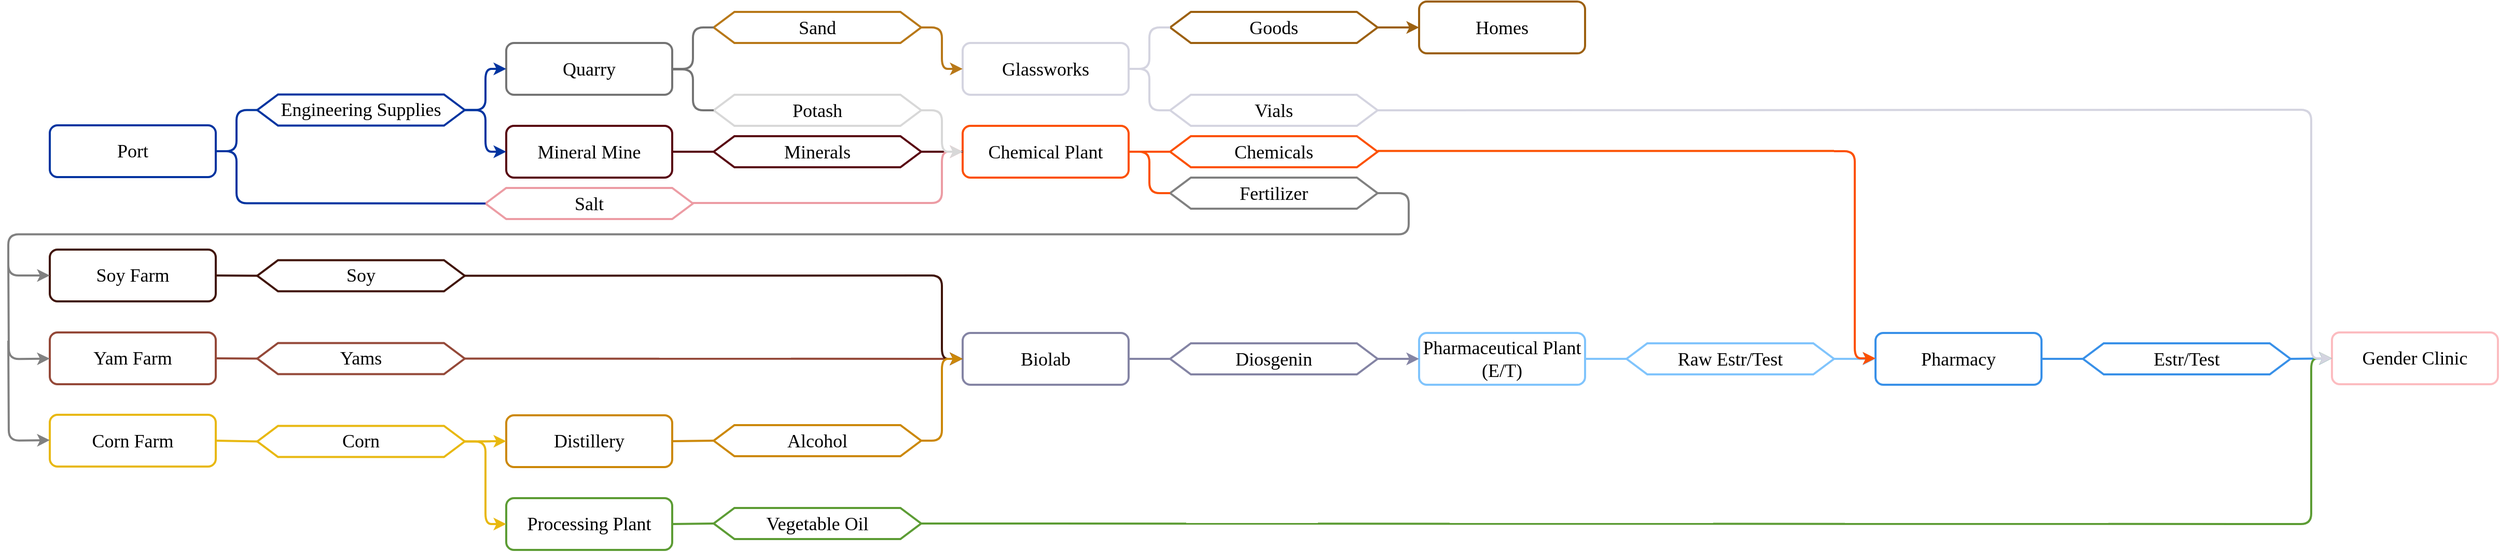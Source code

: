 <mxfile version="23.1.8" type="device">
  <diagram id="C5RBs43oDa-KdzZeNtuy" name="Page-1">
    <mxGraphModel dx="3434" dy="1356" grid="1" gridSize="10" guides="1" tooltips="1" connect="1" arrows="1" fold="1" page="1" pageScale="1" pageWidth="827" pageHeight="1169" math="0" shadow="0">
      <root>
        <mxCell id="WIyWlLk6GJQsqaUBKTNV-0" />
        <mxCell id="WIyWlLk6GJQsqaUBKTNV-1" parent="WIyWlLk6GJQsqaUBKTNV-0" />
        <mxCell id="E-AYg8Bf5Lori_xvNv5e-0" value="&lt;font style=&quot;font-size: 18px;&quot; face=&quot;Verdana&quot;&gt;Port&lt;/font&gt;" style="rounded=1;whiteSpace=wrap;html=1;fontSize=12;glass=0;strokeWidth=2;shadow=0;strokeColor=#0034a0;fillColor=none;" vertex="1" parent="WIyWlLk6GJQsqaUBKTNV-1">
          <mxGeometry x="-360" y="280" width="160" height="50" as="geometry" />
        </mxCell>
        <mxCell id="E-AYg8Bf5Lori_xvNv5e-3" value="&lt;font face=&quot;Tahoma&quot; style=&quot;font-size: 18px;&quot;&gt;Engineering Supplies&lt;/font&gt;" style="shape=hexagon;perimeter=hexagonPerimeter2;whiteSpace=wrap;html=1;fixedSize=1;strokeWidth=2;strokeColor=#0034a0;" vertex="1" parent="WIyWlLk6GJQsqaUBKTNV-1">
          <mxGeometry x="-160" y="250.25" width="200" height="30" as="geometry" />
        </mxCell>
        <mxCell id="E-AYg8Bf5Lori_xvNv5e-8" value="&lt;font style=&quot;font-size: 18px;&quot; face=&quot;Verdana&quot;&gt;Quarry&lt;/font&gt;" style="rounded=1;whiteSpace=wrap;html=1;fontSize=12;glass=0;strokeWidth=2;shadow=0;strokeColor=#747474;" vertex="1" parent="WIyWlLk6GJQsqaUBKTNV-1">
          <mxGeometry x="80" y="200.5" width="160" height="50" as="geometry" />
        </mxCell>
        <mxCell id="E-AYg8Bf5Lori_xvNv5e-10" value="&lt;font style=&quot;font-size: 18px;&quot; face=&quot;Verdana&quot;&gt;Mineral Mine&lt;/font&gt;" style="rounded=1;whiteSpace=wrap;html=1;fontSize=12;glass=0;strokeWidth=2;shadow=0;strokeColor=#580410;" vertex="1" parent="WIyWlLk6GJQsqaUBKTNV-1">
          <mxGeometry x="80" y="280.5" width="160" height="50" as="geometry" />
        </mxCell>
        <mxCell id="E-AYg8Bf5Lori_xvNv5e-12" value="&lt;font face=&quot;Tahoma&quot; style=&quot;font-size: 18px;&quot;&gt;Salt&lt;/font&gt;" style="shape=hexagon;perimeter=hexagonPerimeter2;whiteSpace=wrap;html=1;fixedSize=1;strokeWidth=2;strokeColor=#ec9ca4;" vertex="1" parent="WIyWlLk6GJQsqaUBKTNV-1">
          <mxGeometry x="60" y="340.5" width="200" height="30" as="geometry" />
        </mxCell>
        <mxCell id="E-AYg8Bf5Lori_xvNv5e-14" value="&lt;font face=&quot;Tahoma&quot; style=&quot;font-size: 18px;&quot;&gt;Sand&lt;/font&gt;" style="shape=hexagon;perimeter=hexagonPerimeter2;whiteSpace=wrap;html=1;fixedSize=1;strokeWidth=2;strokeColor=#b87818;" vertex="1" parent="WIyWlLk6GJQsqaUBKTNV-1">
          <mxGeometry x="280" y="170.5" width="200" height="30" as="geometry" />
        </mxCell>
        <mxCell id="E-AYg8Bf5Lori_xvNv5e-15" value="&lt;font face=&quot;Tahoma&quot; style=&quot;font-size: 18px;&quot;&gt;Potash&lt;/font&gt;" style="shape=hexagon;perimeter=hexagonPerimeter2;whiteSpace=wrap;html=1;fixedSize=1;strokeWidth=2;strokeColor=#d8d8d8;" vertex="1" parent="WIyWlLk6GJQsqaUBKTNV-1">
          <mxGeometry x="280" y="250.5" width="200" height="30" as="geometry" />
        </mxCell>
        <mxCell id="E-AYg8Bf5Lori_xvNv5e-16" value="&lt;font face=&quot;Tahoma&quot; style=&quot;font-size: 18px;&quot;&gt;Minerals&lt;/font&gt;" style="shape=hexagon;perimeter=hexagonPerimeter2;whiteSpace=wrap;html=1;fixedSize=1;strokeWidth=2;strokeColor=#580410;" vertex="1" parent="WIyWlLk6GJQsqaUBKTNV-1">
          <mxGeometry x="280" y="290.5" width="200" height="30" as="geometry" />
        </mxCell>
        <mxCell id="E-AYg8Bf5Lori_xvNv5e-26" value="" style="endArrow=none;html=1;rounded=0;strokeWidth=2;exitX=1;exitY=0.5;exitDx=0;exitDy=0;entryX=0;entryY=0.5;entryDx=0;entryDy=0;strokeColor=#580410;" edge="1" parent="WIyWlLk6GJQsqaUBKTNV-1" source="E-AYg8Bf5Lori_xvNv5e-10" target="E-AYg8Bf5Lori_xvNv5e-16">
          <mxGeometry width="50" height="50" relative="1" as="geometry">
            <mxPoint x="240" y="300.5" as="sourcePoint" />
            <mxPoint x="320" y="300.5" as="targetPoint" />
          </mxGeometry>
        </mxCell>
        <mxCell id="E-AYg8Bf5Lori_xvNv5e-28" value="" style="endArrow=none;html=1;rounded=0;strokeWidth=2;entryX=0;entryY=0.5;entryDx=0;entryDy=0;strokeColor=#0034a0;" edge="1" parent="WIyWlLk6GJQsqaUBKTNV-1" target="E-AYg8Bf5Lori_xvNv5e-12">
          <mxGeometry width="50" height="50" relative="1" as="geometry">
            <mxPoint x="-160" y="355.25" as="sourcePoint" />
            <mxPoint x="330" y="344.75" as="targetPoint" />
          </mxGeometry>
        </mxCell>
        <mxCell id="E-AYg8Bf5Lori_xvNv5e-29" value="&lt;font style=&quot;font-size: 18px;&quot; face=&quot;Verdana&quot;&gt;Chemical Plant&lt;br&gt;&lt;/font&gt;" style="rounded=1;whiteSpace=wrap;html=1;fontSize=12;glass=0;strokeWidth=2;shadow=0;strokeColor=#fc5000;" vertex="1" parent="WIyWlLk6GJQsqaUBKTNV-1">
          <mxGeometry x="520" y="280.5" width="160" height="50" as="geometry" />
        </mxCell>
        <mxCell id="E-AYg8Bf5Lori_xvNv5e-30" value="" style="endArrow=none;html=1;rounded=0;strokeWidth=2;exitX=1;exitY=0.5;exitDx=0;exitDy=0;entryX=0;entryY=0.5;entryDx=0;entryDy=0;strokeColor=#580410;" edge="1" parent="WIyWlLk6GJQsqaUBKTNV-1" source="E-AYg8Bf5Lori_xvNv5e-16" target="E-AYg8Bf5Lori_xvNv5e-29">
          <mxGeometry width="50" height="50" relative="1" as="geometry">
            <mxPoint x="500" y="305" as="sourcePoint" />
            <mxPoint x="580" y="305" as="targetPoint" />
          </mxGeometry>
        </mxCell>
        <mxCell id="E-AYg8Bf5Lori_xvNv5e-35" value="" style="endArrow=none;html=1;rounded=0;strokeWidth=2;exitX=1;exitY=0.317;exitDx=0;exitDy=0;exitPerimeter=0;strokeColor=#ec9ca4;" edge="1" parent="WIyWlLk6GJQsqaUBKTNV-1">
          <mxGeometry width="50" height="50" relative="1" as="geometry">
            <mxPoint x="260" y="355.01" as="sourcePoint" />
            <mxPoint x="480" y="355" as="targetPoint" />
          </mxGeometry>
        </mxCell>
        <mxCell id="E-AYg8Bf5Lori_xvNv5e-36" value="&lt;font style=&quot;font-size: 18px;&quot; face=&quot;Verdana&quot;&gt;Glassworks&lt;/font&gt;" style="rounded=1;whiteSpace=wrap;html=1;fontSize=12;glass=0;strokeWidth=2;shadow=0;strokeColor=#d4d4e0;" vertex="1" parent="WIyWlLk6GJQsqaUBKTNV-1">
          <mxGeometry x="520" y="200.5" width="160" height="50" as="geometry" />
        </mxCell>
        <mxCell id="E-AYg8Bf5Lori_xvNv5e-37" value="&lt;font style=&quot;font-size: 18px;&quot; face=&quot;Verdana&quot;&gt;Homes&lt;/font&gt;" style="rounded=1;whiteSpace=wrap;html=1;fontSize=12;glass=0;strokeWidth=2;shadow=0;strokeColor=#9C6010;" vertex="1" parent="WIyWlLk6GJQsqaUBKTNV-1">
          <mxGeometry x="960" y="160.5" width="160" height="50" as="geometry" />
        </mxCell>
        <mxCell id="E-AYg8Bf5Lori_xvNv5e-39" value="&lt;font face=&quot;Tahoma&quot; style=&quot;font-size: 18px;&quot;&gt;Vials&lt;/font&gt;" style="shape=hexagon;perimeter=hexagonPerimeter2;whiteSpace=wrap;html=1;fixedSize=1;strokeWidth=2;strokeColor=#d4d4e0;" vertex="1" parent="WIyWlLk6GJQsqaUBKTNV-1">
          <mxGeometry x="720" y="250.5" width="200" height="30" as="geometry" />
        </mxCell>
        <mxCell id="E-AYg8Bf5Lori_xvNv5e-40" value="&lt;font face=&quot;Tahoma&quot; style=&quot;font-size: 18px;&quot;&gt;Goods&lt;/font&gt;" style="shape=hexagon;perimeter=hexagonPerimeter2;whiteSpace=wrap;html=1;fixedSize=1;strokeWidth=2;strokeColor=#9C6010;" vertex="1" parent="WIyWlLk6GJQsqaUBKTNV-1">
          <mxGeometry x="720" y="170.5" width="200" height="30" as="geometry" />
        </mxCell>
        <mxCell id="E-AYg8Bf5Lori_xvNv5e-43" value="&lt;font face=&quot;Tahoma&quot; style=&quot;font-size: 18px;&quot;&gt;Chemicals&lt;/font&gt;" style="shape=hexagon;perimeter=hexagonPerimeter2;whiteSpace=wrap;html=1;fixedSize=1;strokeWidth=2;strokeColor=#fc5000;" vertex="1" parent="WIyWlLk6GJQsqaUBKTNV-1">
          <mxGeometry x="720" y="290.5" width="200" height="30" as="geometry" />
        </mxCell>
        <mxCell id="E-AYg8Bf5Lori_xvNv5e-44" value="&lt;font face=&quot;Tahoma&quot; style=&quot;font-size: 18px;&quot;&gt;Fertilizer&lt;/font&gt;" style="shape=hexagon;perimeter=hexagonPerimeter2;whiteSpace=wrap;html=1;fixedSize=1;strokeWidth=2;strokeColor=#808080;" vertex="1" parent="WIyWlLk6GJQsqaUBKTNV-1">
          <mxGeometry x="720" y="330.5" width="200" height="30" as="geometry" />
        </mxCell>
        <mxCell id="E-AYg8Bf5Lori_xvNv5e-45" value="" style="endArrow=none;html=1;rounded=0;strokeWidth=2;exitX=1;exitY=0.5;exitDx=0;exitDy=0;entryX=0;entryY=0.5;entryDx=0;entryDy=0;strokeColor=#fc5000;" edge="1" parent="WIyWlLk6GJQsqaUBKTNV-1" source="E-AYg8Bf5Lori_xvNv5e-29" target="E-AYg8Bf5Lori_xvNv5e-43">
          <mxGeometry width="50" height="50" relative="1" as="geometry">
            <mxPoint x="690" y="319.5" as="sourcePoint" />
            <mxPoint x="770" y="319.5" as="targetPoint" />
          </mxGeometry>
        </mxCell>
        <mxCell id="E-AYg8Bf5Lori_xvNv5e-47" value="" style="endArrow=classic;html=1;rounded=0;strokeWidth=2;exitX=1;exitY=0.5;exitDx=0;exitDy=0;entryX=0;entryY=0.5;entryDx=0;entryDy=0;endFill=1;strokeColor=#9c6010;" edge="1" parent="WIyWlLk6GJQsqaUBKTNV-1" source="E-AYg8Bf5Lori_xvNv5e-40" target="E-AYg8Bf5Lori_xvNv5e-37">
          <mxGeometry width="50" height="50" relative="1" as="geometry">
            <mxPoint x="900" y="220.5" as="sourcePoint" />
            <mxPoint x="980" y="220.5" as="targetPoint" />
          </mxGeometry>
        </mxCell>
        <mxCell id="E-AYg8Bf5Lori_xvNv5e-48" value="&lt;font style=&quot;font-size: 18px;&quot; face=&quot;Verdana&quot;&gt;Soy Farm&lt;/font&gt;" style="rounded=1;whiteSpace=wrap;html=1;fontSize=12;glass=0;strokeWidth=2;shadow=0;strokeColor=#401408;" vertex="1" parent="WIyWlLk6GJQsqaUBKTNV-1">
          <mxGeometry x="-360" y="400" width="160" height="50" as="geometry" />
        </mxCell>
        <mxCell id="E-AYg8Bf5Lori_xvNv5e-50" value="&lt;font style=&quot;font-size: 18px;&quot; face=&quot;Verdana&quot;&gt;Yam Farm&lt;/font&gt;" style="rounded=1;whiteSpace=wrap;html=1;fontSize=12;glass=0;strokeWidth=2;shadow=0;strokeColor=#944838;" vertex="1" parent="WIyWlLk6GJQsqaUBKTNV-1">
          <mxGeometry x="-360" y="480" width="160" height="50" as="geometry" />
        </mxCell>
        <mxCell id="E-AYg8Bf5Lori_xvNv5e-51" value="&lt;font style=&quot;font-size: 18px;&quot; face=&quot;Verdana&quot;&gt;Corn Farm&lt;/font&gt;" style="rounded=1;whiteSpace=wrap;html=1;fontSize=12;glass=0;strokeWidth=2;shadow=0;strokeColor=#e8b810;" vertex="1" parent="WIyWlLk6GJQsqaUBKTNV-1">
          <mxGeometry x="-360" y="559.5" width="160" height="50" as="geometry" />
        </mxCell>
        <mxCell id="E-AYg8Bf5Lori_xvNv5e-55" value="" style="endArrow=none;html=1;rounded=1;strokeColor=#808080;strokeWidth=2;edgeStyle=entityRelationEdgeStyle;exitX=1;exitY=0.5;exitDx=0;exitDy=0;endFill=0;" edge="1" parent="WIyWlLk6GJQsqaUBKTNV-1" source="E-AYg8Bf5Lori_xvNv5e-44">
          <mxGeometry width="50" height="50" relative="1" as="geometry">
            <mxPoint x="1100" y="350" as="sourcePoint" />
            <mxPoint x="-370" y="425" as="targetPoint" />
            <Array as="points">
              <mxPoint x="160" y="510" />
              <mxPoint x="80" y="460" />
            </Array>
          </mxGeometry>
        </mxCell>
        <mxCell id="E-AYg8Bf5Lori_xvNv5e-56" value="" style="endArrow=classic;html=1;rounded=0;strokeWidth=2;endFill=1;entryX=0;entryY=0.5;entryDx=0;entryDy=0;strokeColor=#808080;" edge="1" parent="WIyWlLk6GJQsqaUBKTNV-1" target="E-AYg8Bf5Lori_xvNv5e-48">
          <mxGeometry width="50" height="50" relative="1" as="geometry">
            <mxPoint x="-380" y="425" as="sourcePoint" />
            <mxPoint x="-370" y="425" as="targetPoint" />
          </mxGeometry>
        </mxCell>
        <mxCell id="E-AYg8Bf5Lori_xvNv5e-64" value="" style="endArrow=none;html=1;rounded=1;strokeColor=#808080;strokeWidth=2;edgeStyle=orthogonalEdgeStyle;endFill=0;startArrow=classic;startFill=1;" edge="1" parent="WIyWlLk6GJQsqaUBKTNV-1">
          <mxGeometry width="50" height="50" relative="1" as="geometry">
            <mxPoint x="-360" y="505.25" as="sourcePoint" />
            <mxPoint x="-400" y="410.25" as="targetPoint" />
          </mxGeometry>
        </mxCell>
        <mxCell id="E-AYg8Bf5Lori_xvNv5e-65" value="" style="endArrow=none;html=1;rounded=1;strokeColor=#808080;strokeWidth=2;edgeStyle=orthogonalEdgeStyle;endFill=0;startArrow=classic;startFill=1;" edge="1" parent="WIyWlLk6GJQsqaUBKTNV-1">
          <mxGeometry width="50" height="50" relative="1" as="geometry">
            <mxPoint x="-360" y="584" as="sourcePoint" />
            <mxPoint x="-400" y="488" as="targetPoint" />
          </mxGeometry>
        </mxCell>
        <mxCell id="E-AYg8Bf5Lori_xvNv5e-68" value="&lt;font face=&quot;Tahoma&quot; style=&quot;font-size: 18px;&quot;&gt;Soy&lt;/font&gt;" style="shape=hexagon;perimeter=hexagonPerimeter2;whiteSpace=wrap;html=1;fixedSize=1;strokeWidth=2;strokeColor=#401408;" vertex="1" parent="WIyWlLk6GJQsqaUBKTNV-1">
          <mxGeometry x="-160" y="410.25" width="200" height="30" as="geometry" />
        </mxCell>
        <mxCell id="E-AYg8Bf5Lori_xvNv5e-69" value="&lt;font face=&quot;Tahoma&quot; style=&quot;font-size: 18px;&quot;&gt;Yams&lt;/font&gt;" style="shape=hexagon;perimeter=hexagonPerimeter2;whiteSpace=wrap;html=1;fixedSize=1;strokeWidth=2;strokeColor=#944838;" vertex="1" parent="WIyWlLk6GJQsqaUBKTNV-1">
          <mxGeometry x="-160" y="490.25" width="200" height="30" as="geometry" />
        </mxCell>
        <mxCell id="E-AYg8Bf5Lori_xvNv5e-70" value="&lt;font face=&quot;Tahoma&quot; style=&quot;font-size: 18px;&quot;&gt;Corn&lt;/font&gt;" style="shape=hexagon;perimeter=hexagonPerimeter2;whiteSpace=wrap;html=1;fixedSize=1;strokeWidth=2;strokeColor=#e8b810;" vertex="1" parent="WIyWlLk6GJQsqaUBKTNV-1">
          <mxGeometry x="-160" y="570.25" width="200" height="30" as="geometry" />
        </mxCell>
        <mxCell id="E-AYg8Bf5Lori_xvNv5e-71" value="&lt;font style=&quot;font-size: 18px;&quot; face=&quot;Verdana&quot;&gt;Distillery&lt;br&gt;&lt;/font&gt;" style="rounded=1;whiteSpace=wrap;html=1;fontSize=12;glass=0;strokeWidth=2;shadow=0;strokeColor=#CC8808;" vertex="1" parent="WIyWlLk6GJQsqaUBKTNV-1">
          <mxGeometry x="80" y="560" width="160" height="50" as="geometry" />
        </mxCell>
        <mxCell id="E-AYg8Bf5Lori_xvNv5e-72" value="&lt;font style=&quot;font-size: 18px;&quot; face=&quot;Verdana&quot;&gt;Processing Plant&lt;br&gt;&lt;/font&gt;" style="rounded=1;whiteSpace=wrap;html=1;fontSize=12;glass=0;strokeWidth=2;shadow=0;strokeColor=#5c9c34;" vertex="1" parent="WIyWlLk6GJQsqaUBKTNV-1">
          <mxGeometry x="80" y="640" width="160" height="50" as="geometry" />
        </mxCell>
        <mxCell id="E-AYg8Bf5Lori_xvNv5e-73" value="" style="endArrow=none;html=1;rounded=0;strokeWidth=2;exitX=1;exitY=0.5;exitDx=0;exitDy=0;entryX=0;entryY=0.5;entryDx=0;entryDy=0;strokeColor=#401408;" edge="1" parent="WIyWlLk6GJQsqaUBKTNV-1" source="E-AYg8Bf5Lori_xvNv5e-48" target="E-AYg8Bf5Lori_xvNv5e-68">
          <mxGeometry width="50" height="50" relative="1" as="geometry">
            <mxPoint x="-190" y="440" as="sourcePoint" />
            <mxPoint x="-110" y="440" as="targetPoint" />
          </mxGeometry>
        </mxCell>
        <mxCell id="E-AYg8Bf5Lori_xvNv5e-74" value="" style="endArrow=none;html=1;rounded=0;strokeWidth=2;exitX=1;exitY=0.5;exitDx=0;exitDy=0;entryX=0;entryY=0.5;entryDx=0;entryDy=0;strokeColor=#944838;" edge="1" parent="WIyWlLk6GJQsqaUBKTNV-1" source="E-AYg8Bf5Lori_xvNv5e-50" target="E-AYg8Bf5Lori_xvNv5e-69">
          <mxGeometry width="50" height="50" relative="1" as="geometry">
            <mxPoint x="-180" y="480" as="sourcePoint" />
            <mxPoint x="-100" y="480" as="targetPoint" />
          </mxGeometry>
        </mxCell>
        <mxCell id="E-AYg8Bf5Lori_xvNv5e-75" value="" style="endArrow=none;html=1;rounded=0;strokeWidth=2;exitX=1;exitY=0.5;exitDx=0;exitDy=0;entryX=0;entryY=0.5;entryDx=0;entryDy=0;strokeColor=#e8b810;" edge="1" parent="WIyWlLk6GJQsqaUBKTNV-1" source="E-AYg8Bf5Lori_xvNv5e-51" target="E-AYg8Bf5Lori_xvNv5e-70">
          <mxGeometry width="50" height="50" relative="1" as="geometry">
            <mxPoint x="-186" y="559.5" as="sourcePoint" />
            <mxPoint x="-106" y="559.5" as="targetPoint" />
          </mxGeometry>
        </mxCell>
        <mxCell id="E-AYg8Bf5Lori_xvNv5e-76" value="" style="endArrow=classic;html=1;rounded=1;strokeColor=#e8b810;strokeWidth=2;edgeStyle=entityRelationEdgeStyle;entryX=0;entryY=0.5;entryDx=0;entryDy=0;endFill=1;exitX=1;exitY=0.5;exitDx=0;exitDy=0;" edge="1" parent="WIyWlLk6GJQsqaUBKTNV-1" source="E-AYg8Bf5Lori_xvNv5e-70" target="E-AYg8Bf5Lori_xvNv5e-71">
          <mxGeometry width="50" height="50" relative="1" as="geometry">
            <mxPoint x="40" y="565.25" as="sourcePoint" />
            <mxPoint x="120" y="525.25" as="targetPoint" />
            <Array as="points">
              <mxPoint x="-280" y="750.25" />
            </Array>
          </mxGeometry>
        </mxCell>
        <mxCell id="E-AYg8Bf5Lori_xvNv5e-78" value="&lt;font face=&quot;Tahoma&quot; style=&quot;font-size: 18px;&quot;&gt;Alcohol&lt;/font&gt;" style="shape=hexagon;perimeter=hexagonPerimeter2;whiteSpace=wrap;html=1;fixedSize=1;strokeWidth=2;strokeColor=#cc8808;" vertex="1" parent="WIyWlLk6GJQsqaUBKTNV-1">
          <mxGeometry x="280" y="569.5" width="200" height="30" as="geometry" />
        </mxCell>
        <mxCell id="E-AYg8Bf5Lori_xvNv5e-79" value="" style="endArrow=none;html=1;rounded=0;strokeWidth=2;exitX=1;exitY=0.5;exitDx=0;exitDy=0;entryX=0;entryY=0.5;entryDx=0;entryDy=0;strokeColor=#CC8808;" edge="1" parent="WIyWlLk6GJQsqaUBKTNV-1" source="E-AYg8Bf5Lori_xvNv5e-71" target="E-AYg8Bf5Lori_xvNv5e-78">
          <mxGeometry width="50" height="50" relative="1" as="geometry">
            <mxPoint x="250" y="560" as="sourcePoint" />
            <mxPoint x="330" y="560" as="targetPoint" />
          </mxGeometry>
        </mxCell>
        <mxCell id="E-AYg8Bf5Lori_xvNv5e-80" value="&lt;font face=&quot;Tahoma&quot; style=&quot;font-size: 18px;&quot;&gt;Vegetable Oil&lt;/font&gt;" style="shape=hexagon;perimeter=hexagonPerimeter2;whiteSpace=wrap;html=1;fixedSize=1;strokeWidth=2;strokeColor=#5c9c34;" vertex="1" parent="WIyWlLk6GJQsqaUBKTNV-1">
          <mxGeometry x="280" y="649.5" width="200" height="30" as="geometry" />
        </mxCell>
        <mxCell id="E-AYg8Bf5Lori_xvNv5e-81" value="" style="endArrow=none;html=1;rounded=0;strokeWidth=2;exitX=1;exitY=0.5;exitDx=0;exitDy=0;entryX=0;entryY=0.5;entryDx=0;entryDy=0;strokeColor=#5c9c34;" edge="1" parent="WIyWlLk6GJQsqaUBKTNV-1" source="E-AYg8Bf5Lori_xvNv5e-72" target="E-AYg8Bf5Lori_xvNv5e-80">
          <mxGeometry width="50" height="50" relative="1" as="geometry">
            <mxPoint x="250" y="640" as="sourcePoint" />
            <mxPoint x="330" y="640" as="targetPoint" />
          </mxGeometry>
        </mxCell>
        <mxCell id="E-AYg8Bf5Lori_xvNv5e-82" value="&lt;font style=&quot;font-size: 18px;&quot; face=&quot;Verdana&quot;&gt;Biolab&lt;/font&gt;" style="rounded=1;whiteSpace=wrap;html=1;fontSize=12;glass=0;strokeWidth=2;shadow=0;strokeColor=#8484A4;" vertex="1" parent="WIyWlLk6GJQsqaUBKTNV-1">
          <mxGeometry x="520" y="480.5" width="160" height="50" as="geometry" />
        </mxCell>
        <mxCell id="E-AYg8Bf5Lori_xvNv5e-93" value="" style="endArrow=classic;html=1;rounded=0;strokeWidth=2;exitX=1;exitY=0.5;exitDx=0;exitDy=0;entryX=0;entryY=0.5;entryDx=0;entryDy=0;endFill=1;strokeColor=#944838;" edge="1" parent="WIyWlLk6GJQsqaUBKTNV-1" source="E-AYg8Bf5Lori_xvNv5e-69" target="E-AYg8Bf5Lori_xvNv5e-82">
          <mxGeometry width="50" height="50" relative="1" as="geometry">
            <mxPoint x="80" y="500.25" as="sourcePoint" />
            <mxPoint x="160" y="500.25" as="targetPoint" />
          </mxGeometry>
        </mxCell>
        <mxCell id="E-AYg8Bf5Lori_xvNv5e-95" value="" style="endArrow=none;html=1;rounded=0;strokeWidth=2;exitX=1;exitY=0.5;exitDx=0;exitDy=0;strokeColor=#401408;" edge="1" parent="WIyWlLk6GJQsqaUBKTNV-1">
          <mxGeometry width="50" height="50" relative="1" as="geometry">
            <mxPoint x="40" y="425.25" as="sourcePoint" />
            <mxPoint x="480" y="425" as="targetPoint" />
          </mxGeometry>
        </mxCell>
        <mxCell id="E-AYg8Bf5Lori_xvNv5e-96" value="&lt;font face=&quot;Tahoma&quot; style=&quot;font-size: 18px;&quot;&gt;Diosgenin&lt;/font&gt;" style="shape=hexagon;perimeter=hexagonPerimeter2;whiteSpace=wrap;html=1;fixedSize=1;strokeWidth=2;strokeColor=#8484A4;" vertex="1" parent="WIyWlLk6GJQsqaUBKTNV-1">
          <mxGeometry x="720" y="490.5" width="200" height="30" as="geometry" />
        </mxCell>
        <mxCell id="E-AYg8Bf5Lori_xvNv5e-97" value="" style="endArrow=none;html=1;rounded=0;strokeWidth=2;exitX=1;exitY=0.5;exitDx=0;exitDy=0;entryX=0;entryY=0.5;entryDx=0;entryDy=0;strokeColor=#8484A4;" edge="1" parent="WIyWlLk6GJQsqaUBKTNV-1" source="E-AYg8Bf5Lori_xvNv5e-82" target="E-AYg8Bf5Lori_xvNv5e-96">
          <mxGeometry width="50" height="50" relative="1" as="geometry">
            <mxPoint x="700" y="481.5" as="sourcePoint" />
            <mxPoint x="760" y="505.5" as="targetPoint" />
          </mxGeometry>
        </mxCell>
        <mxCell id="E-AYg8Bf5Lori_xvNv5e-98" value="&lt;font style=&quot;font-size: 18px;&quot; face=&quot;Verdana&quot;&gt;Pharmaceutical Plant (E/T)&lt;/font&gt;" style="rounded=1;whiteSpace=wrap;html=1;fontSize=12;glass=0;strokeWidth=2;shadow=0;strokeColor=#80C4FC;" vertex="1" parent="WIyWlLk6GJQsqaUBKTNV-1">
          <mxGeometry x="960" y="480.5" width="160" height="50" as="geometry" />
        </mxCell>
        <mxCell id="E-AYg8Bf5Lori_xvNv5e-99" value="" style="endArrow=classic;html=1;rounded=0;strokeWidth=2;exitX=1;exitY=0.5;exitDx=0;exitDy=0;entryX=0;entryY=0.5;entryDx=0;entryDy=0;endFill=1;strokeColor=#8484a4;" edge="1" parent="WIyWlLk6GJQsqaUBKTNV-1" source="E-AYg8Bf5Lori_xvNv5e-96" target="E-AYg8Bf5Lori_xvNv5e-98">
          <mxGeometry width="50" height="50" relative="1" as="geometry">
            <mxPoint x="920" y="489.5" as="sourcePoint" />
            <mxPoint x="1000" y="489.5" as="targetPoint" />
          </mxGeometry>
        </mxCell>
        <mxCell id="E-AYg8Bf5Lori_xvNv5e-100" value="&lt;font face=&quot;Tahoma&quot;&gt;&lt;span style=&quot;font-size: 18px;&quot;&gt;Raw Estr/Test&lt;/span&gt;&lt;/font&gt;" style="shape=hexagon;perimeter=hexagonPerimeter2;whiteSpace=wrap;html=1;fixedSize=1;strokeWidth=2;strokeColor=#80C4FC;" vertex="1" parent="WIyWlLk6GJQsqaUBKTNV-1">
          <mxGeometry x="1160" y="490.5" width="200" height="30" as="geometry" />
        </mxCell>
        <mxCell id="E-AYg8Bf5Lori_xvNv5e-101" value="" style="endArrow=none;html=1;rounded=0;strokeWidth=2;exitX=1;exitY=0.5;exitDx=0;exitDy=0;entryX=0;entryY=0.5;entryDx=0;entryDy=0;strokeColor=#80C4FC;" edge="1" parent="WIyWlLk6GJQsqaUBKTNV-1" source="E-AYg8Bf5Lori_xvNv5e-98" target="E-AYg8Bf5Lori_xvNv5e-100">
          <mxGeometry width="50" height="50" relative="1" as="geometry">
            <mxPoint x="1140" y="480.5" as="sourcePoint" />
            <mxPoint x="1220" y="480.5" as="targetPoint" />
          </mxGeometry>
        </mxCell>
        <mxCell id="E-AYg8Bf5Lori_xvNv5e-102" value="&lt;font style=&quot;font-size: 18px;&quot; face=&quot;Verdana&quot;&gt;Pharmacy&lt;/font&gt;" style="rounded=1;whiteSpace=wrap;html=1;fontSize=12;glass=0;strokeWidth=2;shadow=0;strokeColor=#3890E8;" vertex="1" parent="WIyWlLk6GJQsqaUBKTNV-1">
          <mxGeometry x="1400" y="480.5" width="160" height="50" as="geometry" />
        </mxCell>
        <mxCell id="E-AYg8Bf5Lori_xvNv5e-109" value="" style="endArrow=classic;html=1;rounded=0;strokeWidth=2;exitX=1;exitY=0.5;exitDx=0;exitDy=0;entryX=0;entryY=0.5;entryDx=0;entryDy=0;endFill=1;strokeColor=#80c4fc;" edge="1" parent="WIyWlLk6GJQsqaUBKTNV-1" source="E-AYg8Bf5Lori_xvNv5e-100" target="E-AYg8Bf5Lori_xvNv5e-102">
          <mxGeometry width="50" height="50" relative="1" as="geometry">
            <mxPoint x="1350" y="450.5" as="sourcePoint" />
            <mxPoint x="1430" y="450.5" as="targetPoint" />
          </mxGeometry>
        </mxCell>
        <mxCell id="E-AYg8Bf5Lori_xvNv5e-110" value="" style="endArrow=none;html=1;rounded=0;strokeWidth=2;exitX=1;exitY=0.317;exitDx=0;exitDy=0;exitPerimeter=0;strokeColor=#fc5000;" edge="1" parent="WIyWlLk6GJQsqaUBKTNV-1">
          <mxGeometry width="50" height="50" relative="1" as="geometry">
            <mxPoint x="920" y="304.72" as="sourcePoint" />
            <mxPoint x="1360" y="304.71" as="targetPoint" />
          </mxGeometry>
        </mxCell>
        <mxCell id="E-AYg8Bf5Lori_xvNv5e-111" value="" style="endArrow=none;html=1;rounded=0;strokeWidth=2;exitX=1;exitY=0.5;exitDx=0;exitDy=0;strokeColor=#5c9c34;" edge="1" parent="WIyWlLk6GJQsqaUBKTNV-1" source="E-AYg8Bf5Lori_xvNv5e-80">
          <mxGeometry width="50" height="50" relative="1" as="geometry">
            <mxPoint x="480" y="669.5" as="sourcePoint" />
            <mxPoint x="1800" y="665" as="targetPoint" />
          </mxGeometry>
        </mxCell>
        <mxCell id="E-AYg8Bf5Lori_xvNv5e-113" value="&lt;font face=&quot;Tahoma&quot; style=&quot;font-size: 18px;&quot;&gt;Estr/Test&lt;/font&gt;" style="shape=hexagon;perimeter=hexagonPerimeter2;whiteSpace=wrap;html=1;fixedSize=1;strokeWidth=2;strokeColor=#3890E8;" vertex="1" parent="WIyWlLk6GJQsqaUBKTNV-1">
          <mxGeometry x="1600" y="490.5" width="200" height="30" as="geometry" />
        </mxCell>
        <mxCell id="E-AYg8Bf5Lori_xvNv5e-114" value="" style="endArrow=none;html=1;rounded=0;strokeWidth=2;exitX=1;exitY=0.5;exitDx=0;exitDy=0;entryX=0;entryY=0.5;entryDx=0;entryDy=0;strokeColor=#3890E8;" edge="1" parent="WIyWlLk6GJQsqaUBKTNV-1" source="E-AYg8Bf5Lori_xvNv5e-102" target="E-AYg8Bf5Lori_xvNv5e-113">
          <mxGeometry width="50" height="50" relative="1" as="geometry">
            <mxPoint x="1570" y="450.5" as="sourcePoint" />
            <mxPoint x="1650" y="450.5" as="targetPoint" />
          </mxGeometry>
        </mxCell>
        <mxCell id="E-AYg8Bf5Lori_xvNv5e-115" value="&lt;font style=&quot;font-size: 18px;&quot; face=&quot;Verdana&quot;&gt;Gender Clinic&lt;/font&gt;" style="rounded=1;whiteSpace=wrap;html=1;fontSize=12;glass=0;strokeWidth=2;shadow=0;strokeColor=#fcbcc0;" vertex="1" parent="WIyWlLk6GJQsqaUBKTNV-1">
          <mxGeometry x="1840" y="480" width="160" height="50" as="geometry" />
        </mxCell>
        <mxCell id="E-AYg8Bf5Lori_xvNv5e-116" value="" style="endArrow=classic;html=1;rounded=0;strokeWidth=2;exitX=1;exitY=0.5;exitDx=0;exitDy=0;entryX=0;entryY=0.5;entryDx=0;entryDy=0;endFill=1;strokeColor=#3890e8;" edge="1" parent="WIyWlLk6GJQsqaUBKTNV-1" source="E-AYg8Bf5Lori_xvNv5e-113" target="E-AYg8Bf5Lori_xvNv5e-115">
          <mxGeometry width="50" height="50" relative="1" as="geometry">
            <mxPoint x="1760" y="505" as="sourcePoint" />
            <mxPoint x="1830" y="479" as="targetPoint" />
          </mxGeometry>
        </mxCell>
        <mxCell id="E-AYg8Bf5Lori_xvNv5e-118" value="" style="endArrow=none;html=1;rounded=0;strokeWidth=2;exitX=1;exitY=0.5;exitDx=0;exitDy=0;strokeColor=#d4d4e0;" edge="1" parent="WIyWlLk6GJQsqaUBKTNV-1" source="E-AYg8Bf5Lori_xvNv5e-39">
          <mxGeometry width="50" height="50" relative="1" as="geometry">
            <mxPoint x="920" y="270.5" as="sourcePoint" />
            <mxPoint x="1800" y="265" as="targetPoint" />
          </mxGeometry>
        </mxCell>
        <mxCell id="E-AYg8Bf5Lori_xvNv5e-124" value="" style="endArrow=none;html=1;rounded=1;strokeColor=#0034a0;strokeWidth=2;endFill=0;edgeStyle=elbowEdgeStyle;entryX=0;entryY=0.5;entryDx=0;entryDy=0;exitX=1;exitY=0.5;exitDx=0;exitDy=0;" edge="1" parent="WIyWlLk6GJQsqaUBKTNV-1" source="E-AYg8Bf5Lori_xvNv5e-0" target="E-AYg8Bf5Lori_xvNv5e-3">
          <mxGeometry width="50" height="50" relative="1" as="geometry">
            <mxPoint x="-170" y="300" as="sourcePoint" />
            <mxPoint x="-150" y="245.25" as="targetPoint" />
          </mxGeometry>
        </mxCell>
        <mxCell id="E-AYg8Bf5Lori_xvNv5e-125" value="" style="endArrow=none;html=1;rounded=1;strokeColor=#0034a0;strokeWidth=2;endFill=0;edgeStyle=elbowEdgeStyle;" edge="1" parent="WIyWlLk6GJQsqaUBKTNV-1">
          <mxGeometry width="50" height="50" relative="1" as="geometry">
            <mxPoint x="-200" y="305" as="sourcePoint" />
            <mxPoint x="-160" y="355.25" as="targetPoint" />
          </mxGeometry>
        </mxCell>
        <mxCell id="E-AYg8Bf5Lori_xvNv5e-126" value="" style="endArrow=classic;html=1;rounded=1;strokeColor=#0034a0;strokeWidth=2;endFill=1;edgeStyle=elbowEdgeStyle;exitX=1;exitY=0.5;exitDx=0;exitDy=0;entryX=0;entryY=0.5;entryDx=0;entryDy=0;" edge="1" parent="WIyWlLk6GJQsqaUBKTNV-1" source="E-AYg8Bf5Lori_xvNv5e-3" target="E-AYg8Bf5Lori_xvNv5e-8">
          <mxGeometry width="50" height="50" relative="1" as="geometry">
            <mxPoint x="40" y="260" as="sourcePoint" />
            <mxPoint x="80" y="220" as="targetPoint" />
            <Array as="points">
              <mxPoint x="60" y="230" />
            </Array>
          </mxGeometry>
        </mxCell>
        <mxCell id="E-AYg8Bf5Lori_xvNv5e-127" value="" style="endArrow=classic;html=1;rounded=1;strokeColor=#0034a0;strokeWidth=2;endFill=1;edgeStyle=elbowEdgeStyle;exitX=1;exitY=0.5;exitDx=0;exitDy=0;entryX=0;entryY=0.5;entryDx=0;entryDy=0;" edge="1" parent="WIyWlLk6GJQsqaUBKTNV-1" source="E-AYg8Bf5Lori_xvNv5e-3" target="E-AYg8Bf5Lori_xvNv5e-10">
          <mxGeometry width="50" height="50" relative="1" as="geometry">
            <mxPoint x="30" y="280" as="sourcePoint" />
            <mxPoint x="70" y="320" as="targetPoint" />
          </mxGeometry>
        </mxCell>
        <mxCell id="E-AYg8Bf5Lori_xvNv5e-128" value="" style="endArrow=classic;html=1;rounded=1;strokeColor=#e8b810;strokeWidth=2;endFill=1;edgeStyle=elbowEdgeStyle;exitX=1;exitY=0.5;exitDx=0;exitDy=0;entryX=0;entryY=0.5;entryDx=0;entryDy=0;" edge="1" parent="WIyWlLk6GJQsqaUBKTNV-1" source="E-AYg8Bf5Lori_xvNv5e-70" target="E-AYg8Bf5Lori_xvNv5e-72">
          <mxGeometry width="50" height="50" relative="1" as="geometry">
            <mxPoint x="40" y="610" as="sourcePoint" />
            <mxPoint x="80" y="650" as="targetPoint" />
          </mxGeometry>
        </mxCell>
        <mxCell id="E-AYg8Bf5Lori_xvNv5e-129" value="" style="endArrow=none;html=1;rounded=1;strokeColor=#747474;strokeWidth=2;endFill=0;edgeStyle=elbowEdgeStyle;exitX=1;exitY=0.5;exitDx=0;exitDy=0;entryX=0;entryY=0.5;entryDx=0;entryDy=0;" edge="1" parent="WIyWlLk6GJQsqaUBKTNV-1" source="E-AYg8Bf5Lori_xvNv5e-8" target="E-AYg8Bf5Lori_xvNv5e-14">
          <mxGeometry width="50" height="50" relative="1" as="geometry">
            <mxPoint x="240" y="230" as="sourcePoint" />
            <mxPoint x="280" y="190" as="targetPoint" />
          </mxGeometry>
        </mxCell>
        <mxCell id="E-AYg8Bf5Lori_xvNv5e-130" value="" style="endArrow=none;html=1;rounded=1;strokeColor=#747474;strokeWidth=2;endFill=0;edgeStyle=elbowEdgeStyle;entryX=0;entryY=0.5;entryDx=0;entryDy=0;" edge="1" parent="WIyWlLk6GJQsqaUBKTNV-1" target="E-AYg8Bf5Lori_xvNv5e-15">
          <mxGeometry width="50" height="50" relative="1" as="geometry">
            <mxPoint x="240" y="226" as="sourcePoint" />
            <mxPoint x="280" y="310" as="targetPoint" />
          </mxGeometry>
        </mxCell>
        <mxCell id="E-AYg8Bf5Lori_xvNv5e-134" value="" style="endArrow=classic;html=1;rounded=1;strokeColor=#b87818;strokeWidth=2;endFill=1;edgeStyle=elbowEdgeStyle;exitX=1;exitY=0.5;exitDx=0;exitDy=0;entryX=0;entryY=0.5;entryDx=0;entryDy=0;" edge="1" parent="WIyWlLk6GJQsqaUBKTNV-1" source="E-AYg8Bf5Lori_xvNv5e-14" target="E-AYg8Bf5Lori_xvNv5e-36">
          <mxGeometry width="50" height="50" relative="1" as="geometry">
            <mxPoint x="470" y="130.5" as="sourcePoint" />
            <mxPoint x="510" y="170.5" as="targetPoint" />
          </mxGeometry>
        </mxCell>
        <mxCell id="E-AYg8Bf5Lori_xvNv5e-135" value="" style="endArrow=classic;html=1;rounded=1;strokeColor=#401408;strokeWidth=2;endFill=1;edgeStyle=elbowEdgeStyle;entryX=0;entryY=0.5;entryDx=0;entryDy=0;" edge="1" parent="WIyWlLk6GJQsqaUBKTNV-1" target="E-AYg8Bf5Lori_xvNv5e-82">
          <mxGeometry width="50" height="50" relative="1" as="geometry">
            <mxPoint x="480" y="425" as="sourcePoint" />
            <mxPoint x="510" y="505" as="targetPoint" />
          </mxGeometry>
        </mxCell>
        <mxCell id="E-AYg8Bf5Lori_xvNv5e-136" value="" style="endArrow=classic;html=1;rounded=1;strokeColor=#cc8808;strokeWidth=2;endFill=1;edgeStyle=elbowEdgeStyle;exitX=1;exitY=0.5;exitDx=0;exitDy=0;entryX=0;entryY=0.5;entryDx=0;entryDy=0;" edge="1" parent="WIyWlLk6GJQsqaUBKTNV-1" source="E-AYg8Bf5Lori_xvNv5e-78" target="E-AYg8Bf5Lori_xvNv5e-82">
          <mxGeometry width="50" height="50" relative="1" as="geometry">
            <mxPoint x="480" y="585" as="sourcePoint" />
            <mxPoint x="520" y="545" as="targetPoint" />
          </mxGeometry>
        </mxCell>
        <mxCell id="E-AYg8Bf5Lori_xvNv5e-137" value="" style="endArrow=classic;html=1;rounded=1;strokeColor=#ec9ca4;strokeWidth=2;endFill=1;edgeStyle=elbowEdgeStyle;entryX=0;entryY=0.5;entryDx=0;entryDy=0;" edge="1" parent="WIyWlLk6GJQsqaUBKTNV-1" target="E-AYg8Bf5Lori_xvNv5e-29">
          <mxGeometry width="50" height="50" relative="1" as="geometry">
            <mxPoint x="480" y="355" as="sourcePoint" />
            <mxPoint x="520" y="301.5" as="targetPoint" />
          </mxGeometry>
        </mxCell>
        <mxCell id="E-AYg8Bf5Lori_xvNv5e-138" value="" style="endArrow=none;html=1;rounded=1;strokeColor=#d4d4e0;strokeWidth=2;endFill=0;edgeStyle=elbowEdgeStyle;exitX=1;exitY=0.5;exitDx=0;exitDy=0;entryX=0;entryY=0.5;entryDx=0;entryDy=0;" edge="1" parent="WIyWlLk6GJQsqaUBKTNV-1" source="E-AYg8Bf5Lori_xvNv5e-36" target="E-AYg8Bf5Lori_xvNv5e-39">
          <mxGeometry width="50" height="50" relative="1" as="geometry">
            <mxPoint x="680" y="285.5" as="sourcePoint" />
            <mxPoint x="720" y="245.5" as="targetPoint" />
          </mxGeometry>
        </mxCell>
        <mxCell id="E-AYg8Bf5Lori_xvNv5e-139" value="" style="endArrow=none;html=1;rounded=1;strokeColor=#fc5000;strokeWidth=2;endFill=0;edgeStyle=elbowEdgeStyle;exitX=1;exitY=0.5;exitDx=0;exitDy=0;entryX=0;entryY=0.5;entryDx=0;entryDy=0;" edge="1" parent="WIyWlLk6GJQsqaUBKTNV-1" source="E-AYg8Bf5Lori_xvNv5e-29" target="E-AYg8Bf5Lori_xvNv5e-44">
          <mxGeometry width="50" height="50" relative="1" as="geometry">
            <mxPoint x="680" y="310" as="sourcePoint" />
            <mxPoint x="720" y="366" as="targetPoint" />
          </mxGeometry>
        </mxCell>
        <mxCell id="E-AYg8Bf5Lori_xvNv5e-140" value="" style="endArrow=none;html=1;rounded=1;strokeColor=#d4d4e0;strokeWidth=2;endFill=0;edgeStyle=elbowEdgeStyle;exitX=1;exitY=0.5;exitDx=0;exitDy=0;entryX=0;entryY=0.5;entryDx=0;entryDy=0;" edge="1" parent="WIyWlLk6GJQsqaUBKTNV-1" source="E-AYg8Bf5Lori_xvNv5e-36" target="E-AYg8Bf5Lori_xvNv5e-40">
          <mxGeometry width="50" height="50" relative="1" as="geometry">
            <mxPoint x="680" y="280" as="sourcePoint" />
            <mxPoint x="720" y="240" as="targetPoint" />
          </mxGeometry>
        </mxCell>
        <mxCell id="E-AYg8Bf5Lori_xvNv5e-144" value="" style="endArrow=classic;html=1;rounded=1;strokeColor=#5C9C34;strokeWidth=2;endFill=1;edgeStyle=elbowEdgeStyle;entryX=0;entryY=0.5;entryDx=0;entryDy=0;" edge="1" parent="WIyWlLk6GJQsqaUBKTNV-1" target="E-AYg8Bf5Lori_xvNv5e-115">
          <mxGeometry width="50" height="50" relative="1" as="geometry">
            <mxPoint x="1800" y="665" as="sourcePoint" />
            <mxPoint x="1840" y="475" as="targetPoint" />
          </mxGeometry>
        </mxCell>
        <mxCell id="E-AYg8Bf5Lori_xvNv5e-145" value="" style="endArrow=classic;html=1;rounded=1;strokeColor=#fc5000;strokeWidth=2;endFill=1;edgeStyle=elbowEdgeStyle;entryX=0;entryY=0.5;entryDx=0;entryDy=0;" edge="1" parent="WIyWlLk6GJQsqaUBKTNV-1">
          <mxGeometry width="50" height="50" relative="1" as="geometry">
            <mxPoint x="1360" y="305" as="sourcePoint" />
            <mxPoint x="1400" y="505" as="targetPoint" />
          </mxGeometry>
        </mxCell>
        <mxCell id="E-AYg8Bf5Lori_xvNv5e-146" value="" style="endArrow=classic;html=1;rounded=1;strokeColor=#d4d4e0;strokeWidth=2;endFill=1;edgeStyle=elbowEdgeStyle;entryX=0;entryY=0.5;entryDx=0;entryDy=0;" edge="1" parent="WIyWlLk6GJQsqaUBKTNV-1" target="E-AYg8Bf5Lori_xvNv5e-115">
          <mxGeometry width="50" height="50" relative="1" as="geometry">
            <mxPoint x="1800" y="265" as="sourcePoint" />
            <mxPoint x="1840" y="495.5" as="targetPoint" />
          </mxGeometry>
        </mxCell>
        <mxCell id="E-AYg8Bf5Lori_xvNv5e-147" value="" style="endArrow=classic;html=1;rounded=1;strokeColor=#d8d8d8;strokeWidth=2;endFill=1;edgeStyle=elbowEdgeStyle;exitX=1;exitY=0.5;exitDx=0;exitDy=0;entryX=0;entryY=0.5;entryDx=0;entryDy=0;" edge="1" parent="WIyWlLk6GJQsqaUBKTNV-1" source="E-AYg8Bf5Lori_xvNv5e-15" target="E-AYg8Bf5Lori_xvNv5e-29">
          <mxGeometry width="50" height="50" relative="1" as="geometry">
            <mxPoint x="490" y="250.5" as="sourcePoint" />
            <mxPoint x="530" y="290.5" as="targetPoint" />
          </mxGeometry>
        </mxCell>
      </root>
    </mxGraphModel>
  </diagram>
</mxfile>
